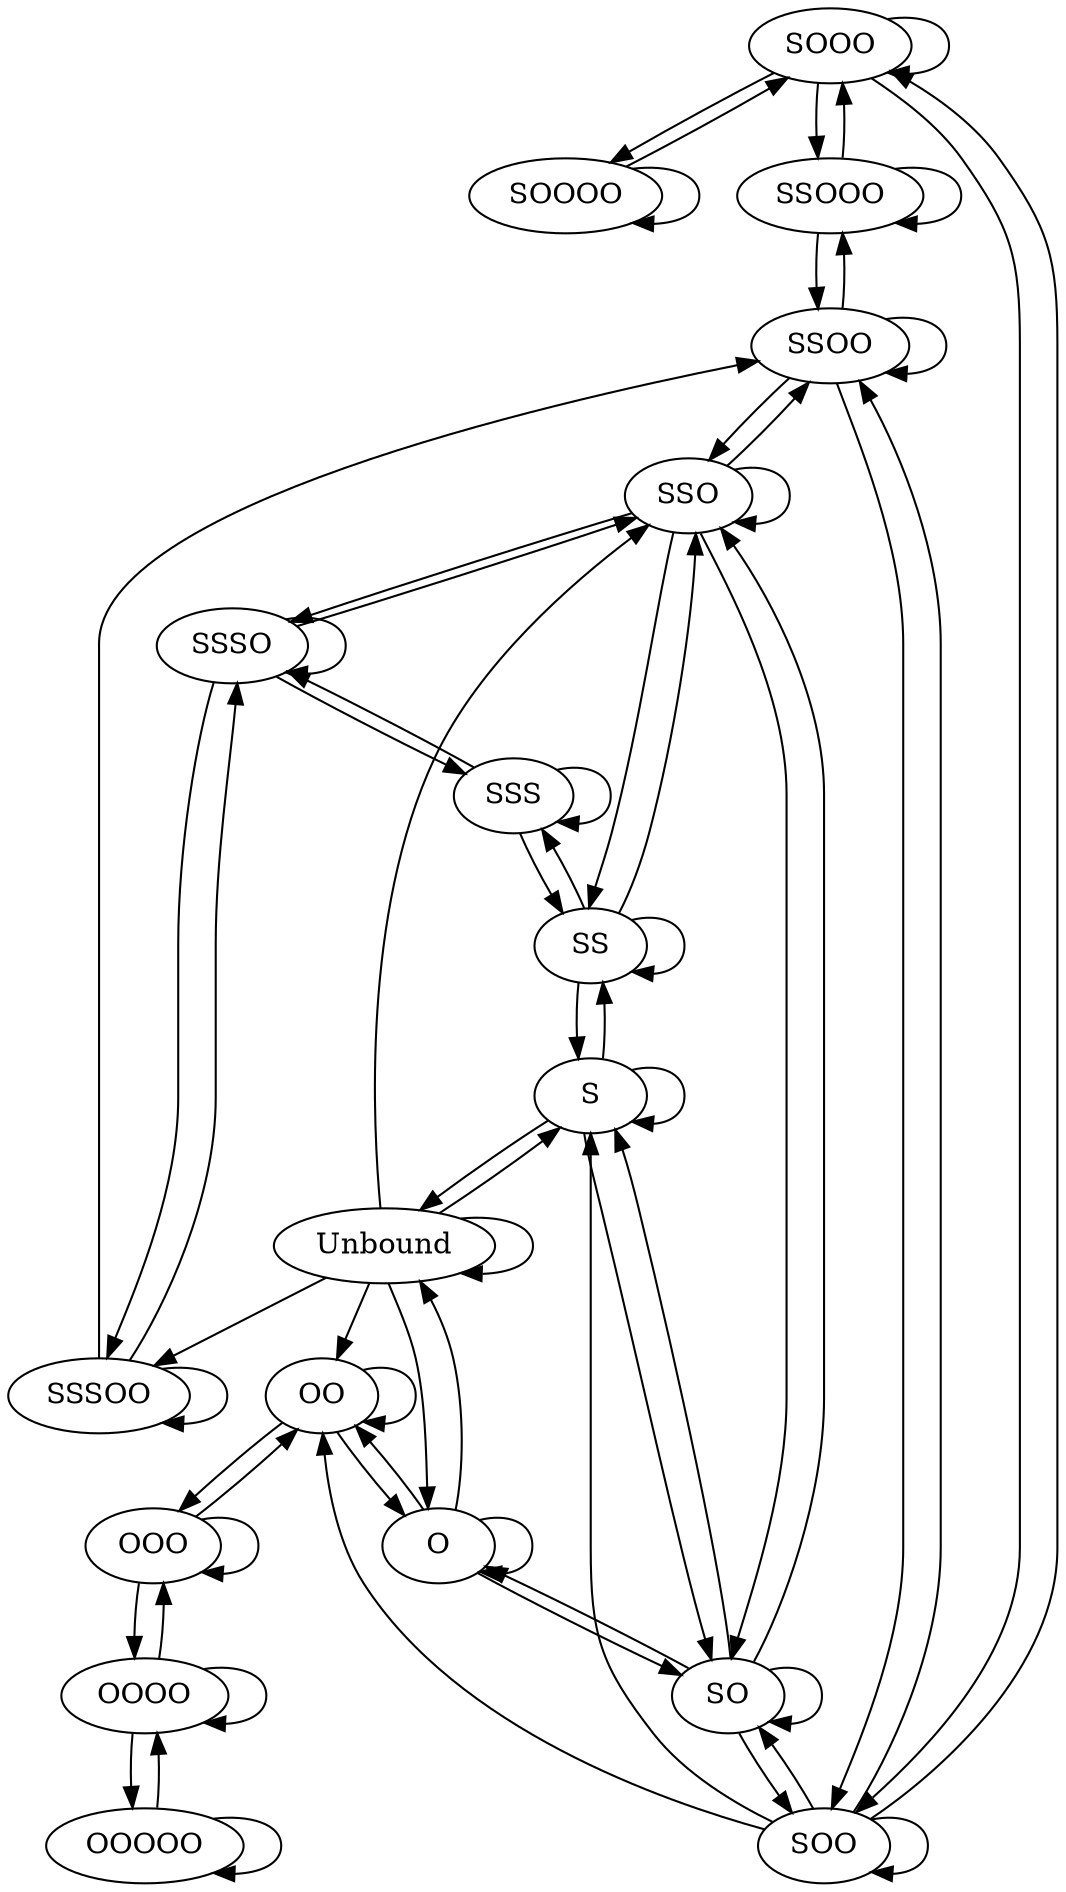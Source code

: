 digraph NAME {
	SOOO -> SOOOO;
	SSO -> SSSO;
	SSOOO -> SSOOO;
	O -> Unbound;
	SSSO -> SSSOO;
	Unbound -> SSSOO;
	SOO -> SOO;
	SS -> SSS;
	O -> OO;
	SS -> S;
	SO -> SOO;
	OOO -> OOO;
	SSOO -> SSOOO;
	SOO -> OO;
	SOO -> SSOO;
	OOOOO -> OOOO;
	SSO -> SSO;
	SSSO -> SSO;
	SSSOO -> SSSOO;
	S -> Unbound;
	SS -> SS;
	OO -> O;
	SOOO -> SOOO;
	SSOO -> SOO;
	SSO -> SS;
	SO -> SO;
	SSO -> SO;
	SOO -> S;
	SSOO -> SSOO;
	SSSO -> SSS;
	Unbound -> SSO;
	OO -> OO;
	OOO -> OO;
	SOO -> SOOO;
	SSOO -> SSO;
	S -> SO;
	SSS -> SSSO;
	O -> O;
	SSO -> SSOO;
	SOO -> SO;
	Unbound -> OO;
	OO -> OOO;
	SS -> SSO;
	SOOO -> SSOOO;
	SOOOO -> SOOOO;
	S -> SS;
	SOOOO -> SOOO;
	OOOO -> OOOO;
	OOOO -> OOOOO;
	OOO -> OOOO;
	SSSO -> SSSO;
	SSOOO -> SOOO;
	SO -> O;
	SOOO -> SOO;
	SSS -> SSS;
	Unbound -> O;
	S -> S;
	SSS -> SS;
	SSSOO -> SSOO;
	OOOO -> OOO;
	Unbound -> Unbound;
	O -> SO;
	SO -> SSO;
	Unbound -> S;
	SSOOO -> SSOO;
	SO -> S;
	OOOOO -> OOOOO;
	SSSOO -> SSSO;
}
